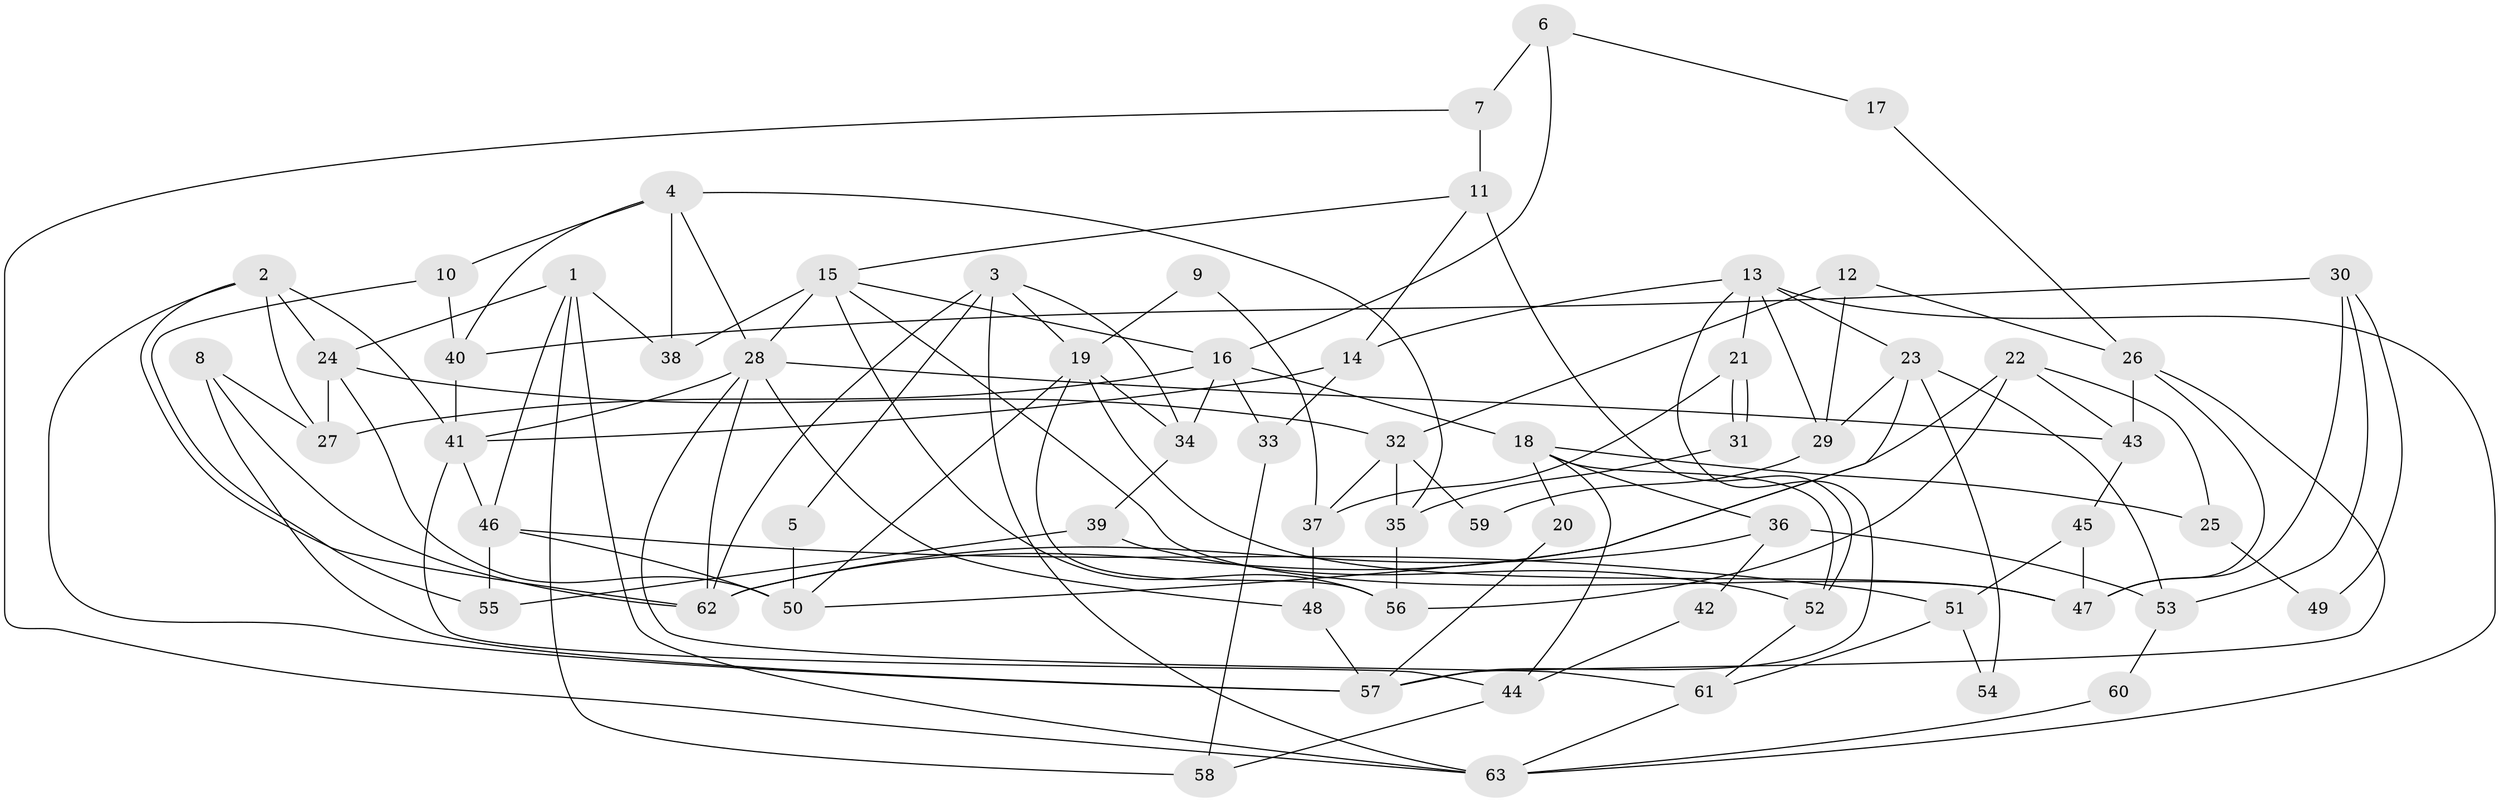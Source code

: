 // coarse degree distribution, {7: 0.10810810810810811, 5: 0.24324324324324326, 9: 0.05405405405405406, 3: 0.16216216216216217, 6: 0.10810810810810811, 4: 0.16216216216216217, 8: 0.05405405405405406, 11: 0.02702702702702703, 2: 0.08108108108108109}
// Generated by graph-tools (version 1.1) at 2025/52/02/27/25 19:52:04]
// undirected, 63 vertices, 126 edges
graph export_dot {
graph [start="1"]
  node [color=gray90,style=filled];
  1;
  2;
  3;
  4;
  5;
  6;
  7;
  8;
  9;
  10;
  11;
  12;
  13;
  14;
  15;
  16;
  17;
  18;
  19;
  20;
  21;
  22;
  23;
  24;
  25;
  26;
  27;
  28;
  29;
  30;
  31;
  32;
  33;
  34;
  35;
  36;
  37;
  38;
  39;
  40;
  41;
  42;
  43;
  44;
  45;
  46;
  47;
  48;
  49;
  50;
  51;
  52;
  53;
  54;
  55;
  56;
  57;
  58;
  59;
  60;
  61;
  62;
  63;
  1 -- 63;
  1 -- 46;
  1 -- 24;
  1 -- 38;
  1 -- 58;
  2 -- 57;
  2 -- 24;
  2 -- 27;
  2 -- 41;
  2 -- 62;
  3 -- 62;
  3 -- 19;
  3 -- 5;
  3 -- 34;
  3 -- 63;
  4 -- 38;
  4 -- 28;
  4 -- 10;
  4 -- 35;
  4 -- 40;
  5 -- 50;
  6 -- 7;
  6 -- 16;
  6 -- 17;
  7 -- 63;
  7 -- 11;
  8 -- 62;
  8 -- 27;
  8 -- 57;
  9 -- 19;
  9 -- 37;
  10 -- 40;
  10 -- 55;
  11 -- 15;
  11 -- 52;
  11 -- 14;
  12 -- 32;
  12 -- 26;
  12 -- 29;
  13 -- 57;
  13 -- 14;
  13 -- 21;
  13 -- 23;
  13 -- 29;
  13 -- 63;
  14 -- 41;
  14 -- 33;
  15 -- 16;
  15 -- 56;
  15 -- 28;
  15 -- 38;
  15 -- 47;
  16 -- 27;
  16 -- 18;
  16 -- 33;
  16 -- 34;
  17 -- 26;
  18 -- 52;
  18 -- 44;
  18 -- 20;
  18 -- 25;
  18 -- 36;
  19 -- 34;
  19 -- 56;
  19 -- 47;
  19 -- 50;
  20 -- 57;
  21 -- 31;
  21 -- 31;
  21 -- 37;
  22 -- 62;
  22 -- 43;
  22 -- 25;
  22 -- 56;
  23 -- 29;
  23 -- 50;
  23 -- 53;
  23 -- 54;
  24 -- 50;
  24 -- 27;
  24 -- 32;
  25 -- 49;
  26 -- 43;
  26 -- 47;
  26 -- 57;
  28 -- 41;
  28 -- 43;
  28 -- 48;
  28 -- 61;
  28 -- 62;
  29 -- 59;
  30 -- 53;
  30 -- 47;
  30 -- 40;
  30 -- 49;
  31 -- 35;
  32 -- 37;
  32 -- 35;
  32 -- 59;
  33 -- 58;
  34 -- 39;
  35 -- 56;
  36 -- 62;
  36 -- 42;
  36 -- 53;
  37 -- 48;
  39 -- 55;
  39 -- 52;
  40 -- 41;
  41 -- 44;
  41 -- 46;
  42 -- 44;
  43 -- 45;
  44 -- 58;
  45 -- 51;
  45 -- 47;
  46 -- 50;
  46 -- 51;
  46 -- 55;
  48 -- 57;
  51 -- 61;
  51 -- 54;
  52 -- 61;
  53 -- 60;
  60 -- 63;
  61 -- 63;
}
